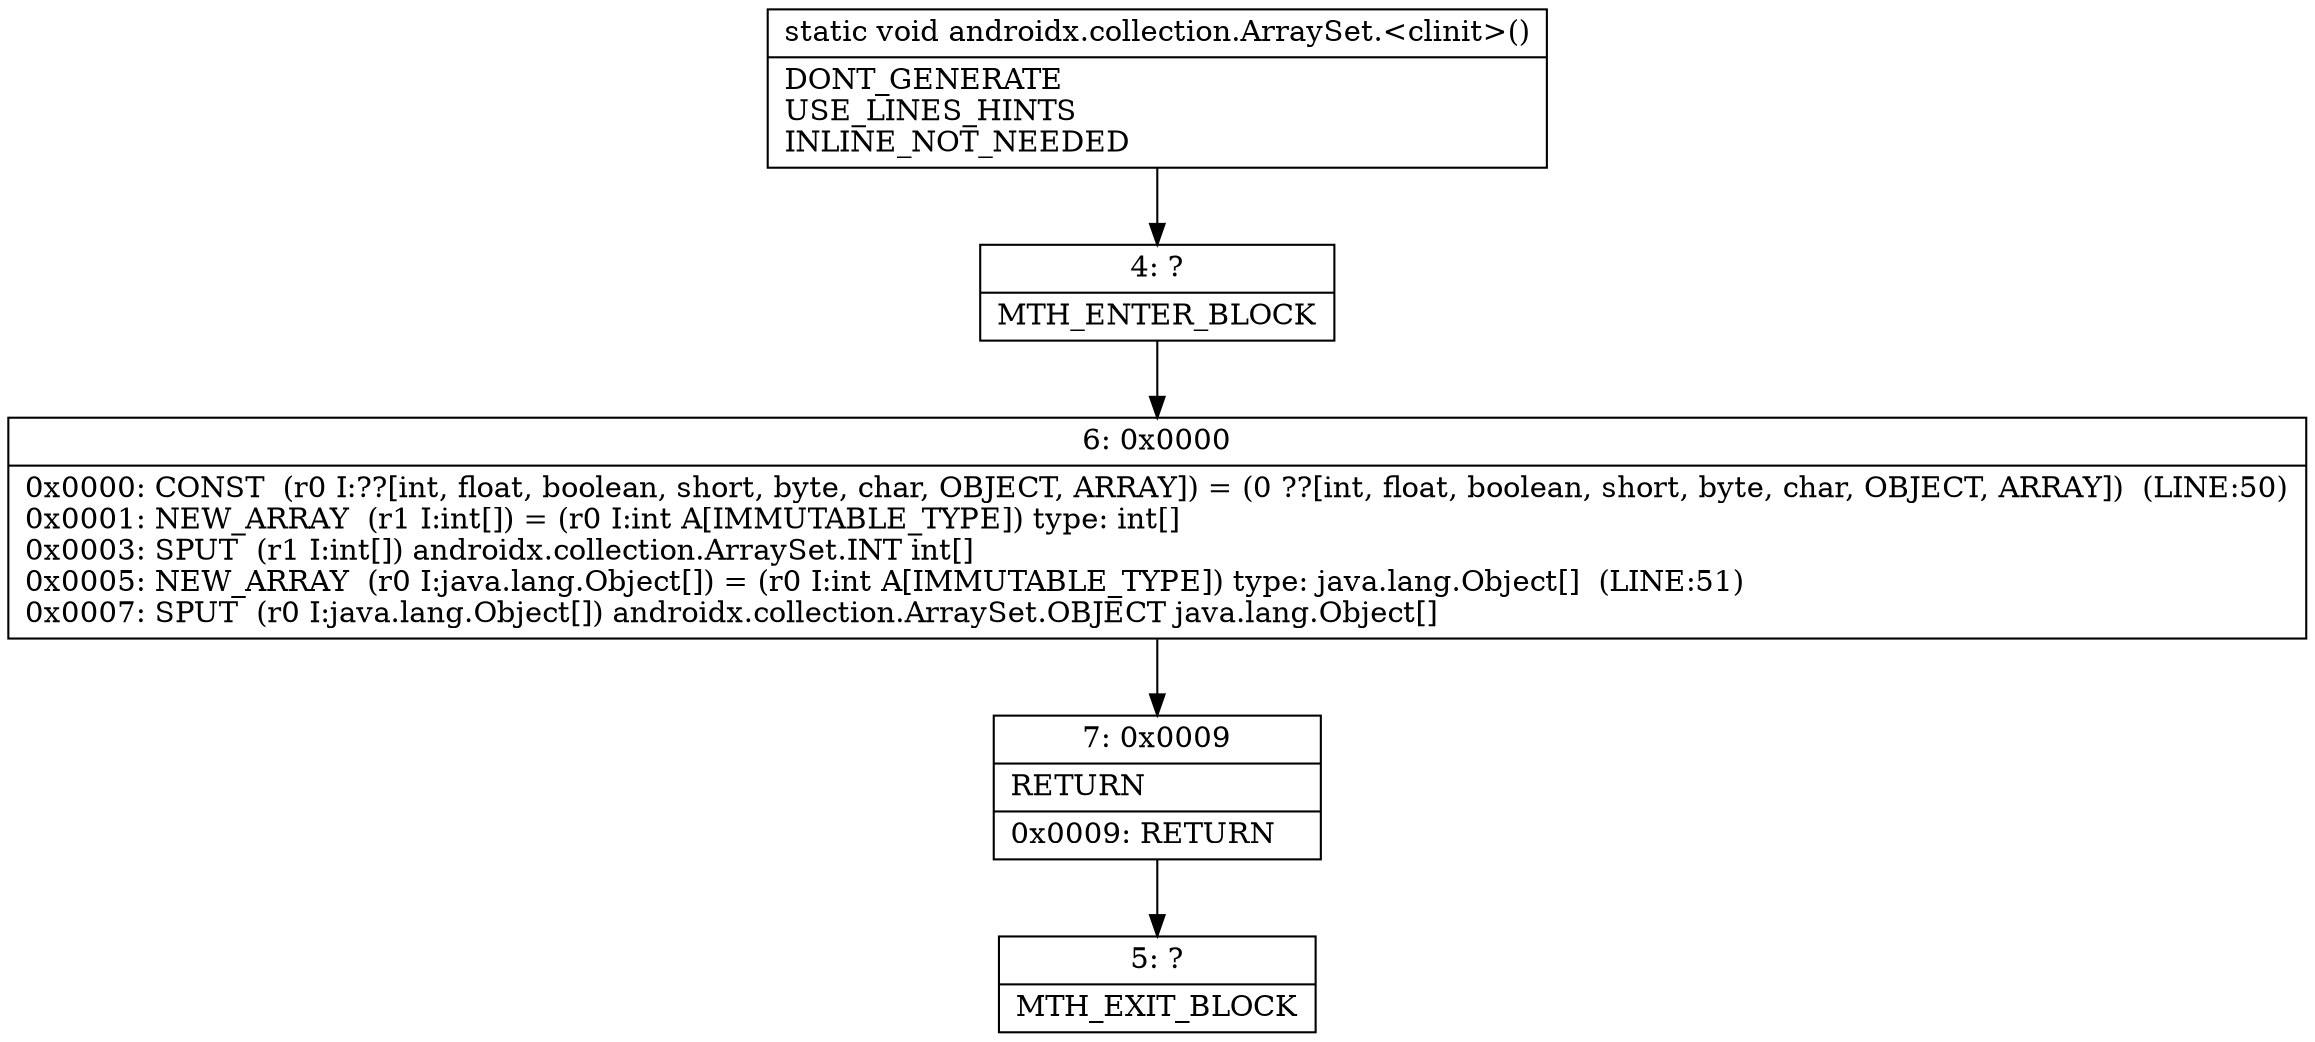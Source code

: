 digraph "CFG forandroidx.collection.ArraySet.\<clinit\>()V" {
Node_4 [shape=record,label="{4\:\ ?|MTH_ENTER_BLOCK\l}"];
Node_6 [shape=record,label="{6\:\ 0x0000|0x0000: CONST  (r0 I:??[int, float, boolean, short, byte, char, OBJECT, ARRAY]) = (0 ??[int, float, boolean, short, byte, char, OBJECT, ARRAY])  (LINE:50)\l0x0001: NEW_ARRAY  (r1 I:int[]) = (r0 I:int A[IMMUTABLE_TYPE]) type: int[] \l0x0003: SPUT  (r1 I:int[]) androidx.collection.ArraySet.INT int[] \l0x0005: NEW_ARRAY  (r0 I:java.lang.Object[]) = (r0 I:int A[IMMUTABLE_TYPE]) type: java.lang.Object[]  (LINE:51)\l0x0007: SPUT  (r0 I:java.lang.Object[]) androidx.collection.ArraySet.OBJECT java.lang.Object[] \l}"];
Node_7 [shape=record,label="{7\:\ 0x0009|RETURN\l|0x0009: RETURN   \l}"];
Node_5 [shape=record,label="{5\:\ ?|MTH_EXIT_BLOCK\l}"];
MethodNode[shape=record,label="{static void androidx.collection.ArraySet.\<clinit\>()  | DONT_GENERATE\lUSE_LINES_HINTS\lINLINE_NOT_NEEDED\l}"];
MethodNode -> Node_4;Node_4 -> Node_6;
Node_6 -> Node_7;
Node_7 -> Node_5;
}

